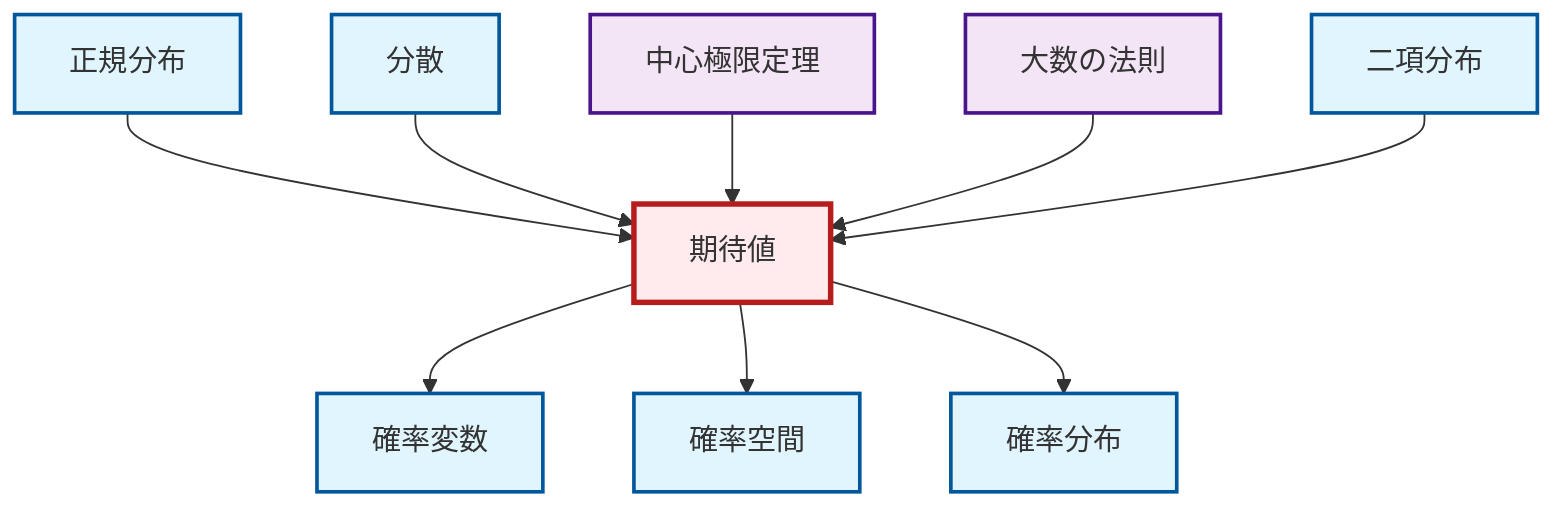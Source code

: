 graph TD
    classDef definition fill:#e1f5fe,stroke:#01579b,stroke-width:2px
    classDef theorem fill:#f3e5f5,stroke:#4a148c,stroke-width:2px
    classDef axiom fill:#fff3e0,stroke:#e65100,stroke-width:2px
    classDef example fill:#e8f5e9,stroke:#1b5e20,stroke-width:2px
    classDef current fill:#ffebee,stroke:#b71c1c,stroke-width:3px
    def-normal-distribution["正規分布"]:::definition
    thm-law-of-large-numbers["大数の法則"]:::theorem
    def-binomial-distribution["二項分布"]:::definition
    def-probability-space["確率空間"]:::definition
    thm-central-limit["中心極限定理"]:::theorem
    def-variance["分散"]:::definition
    def-probability-distribution["確率分布"]:::definition
    def-random-variable["確率変数"]:::definition
    def-expectation["期待値"]:::definition
    def-normal-distribution --> def-expectation
    def-expectation --> def-random-variable
    def-variance --> def-expectation
    thm-central-limit --> def-expectation
    def-expectation --> def-probability-space
    thm-law-of-large-numbers --> def-expectation
    def-binomial-distribution --> def-expectation
    def-expectation --> def-probability-distribution
    class def-expectation current